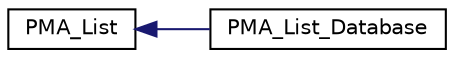 digraph G
{
  edge [fontname="Helvetica",fontsize="10",labelfontname="Helvetica",labelfontsize="10"];
  node [fontname="Helvetica",fontsize="10",shape=record];
  rankdir="LR";
  Node1 [label="PMA_List",height=0.2,width=0.4,color="black", fillcolor="white", style="filled",URL="$classPMA__List.html"];
  Node1 -> Node2 [dir="back",color="midnightblue",fontsize="10",style="solid",fontname="Helvetica"];
  Node2 [label="PMA_List_Database",height=0.2,width=0.4,color="black", fillcolor="white", style="filled",URL="$classPMA__List__Database.html"];
}
